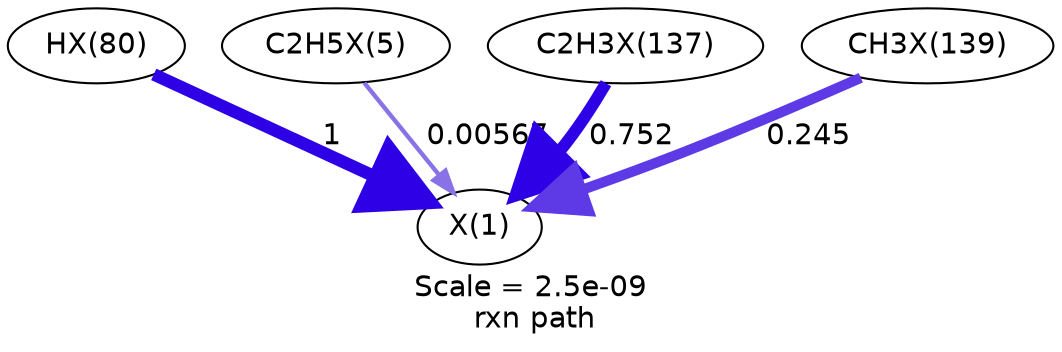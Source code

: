 digraph reaction_paths {
center=1;
s19 -> s17[fontname="Helvetica", style="setlinewidth(6)", arrowsize=3, color="0.7, 1.5, 0.9"
, label=" 1"];
s18 -> s17[fontname="Helvetica", style="setlinewidth(2.09)", arrowsize=1.05, color="0.7, 0.506, 0.9"
, label=" 0.00567"];
s20 -> s17[fontname="Helvetica", style="setlinewidth(5.78)", arrowsize=2.89, color="0.7, 1.25, 0.9"
, label=" 0.752"];
s21 -> s17[fontname="Helvetica", style="setlinewidth(4.94)", arrowsize=2.47, color="0.7, 0.745, 0.9"
, label=" 0.245"];
s17 [ fontname="Helvetica", label="X(1)"];
s18 [ fontname="Helvetica", label="C2H5X(5)"];
s19 [ fontname="Helvetica", label="HX(80)"];
s20 [ fontname="Helvetica", label="C2H3X(137)"];
s21 [ fontname="Helvetica", label="CH3X(139)"];
 label = "Scale = 2.5e-09\l rxn path";
 fontname = "Helvetica";
}
